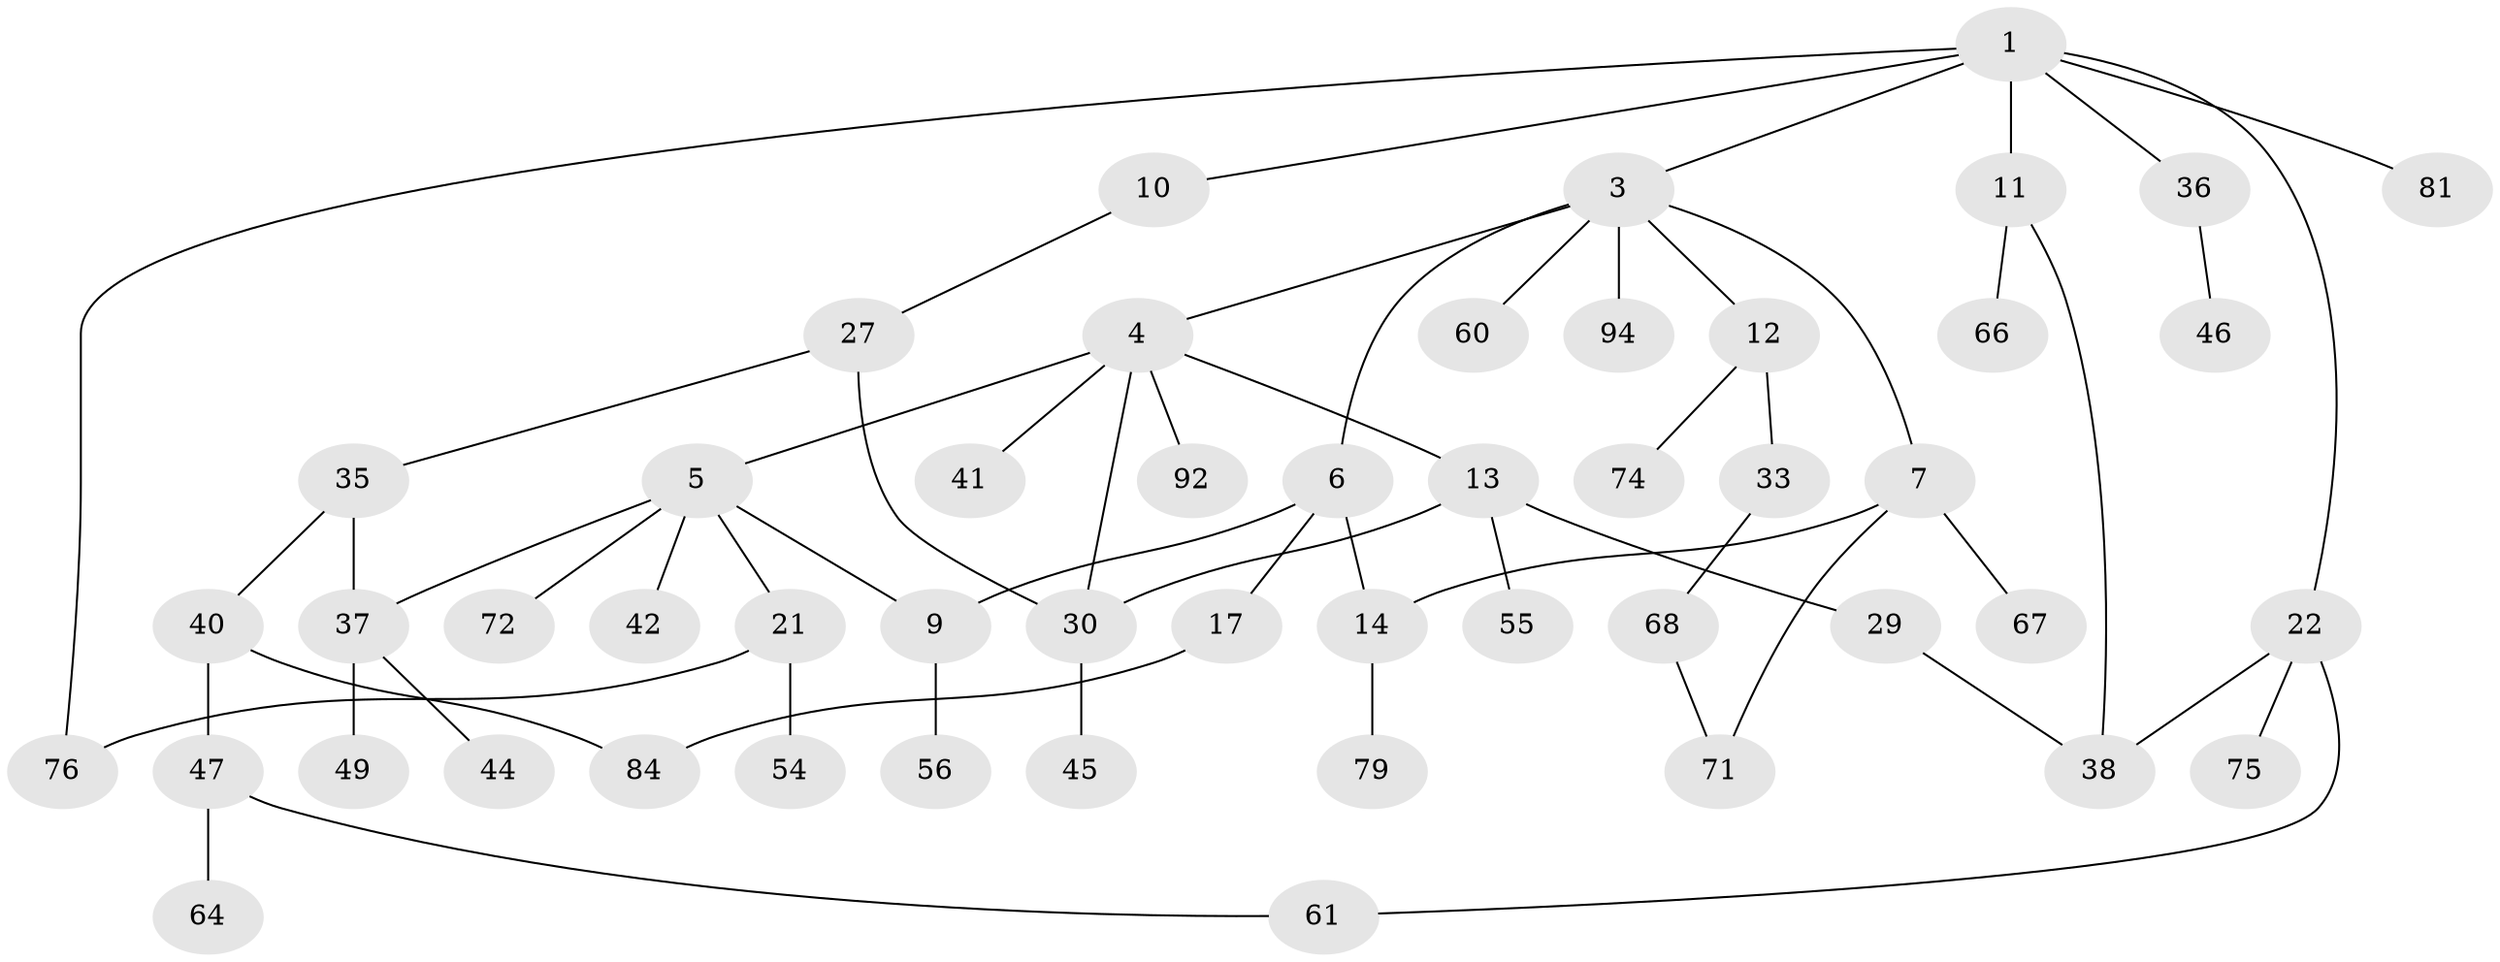 // original degree distribution, {7: 0.03, 4: 0.08, 6: 0.01, 5: 0.02, 2: 0.27, 3: 0.2, 1: 0.39}
// Generated by graph-tools (version 1.1) at 2025/16/03/04/25 18:16:58]
// undirected, 50 vertices, 60 edges
graph export_dot {
graph [start="1"]
  node [color=gray90,style=filled];
  1 [super="+2+69+93"];
  3;
  4 [super="+8+15+63"];
  5;
  6;
  7 [super="+58+31+73"];
  9 [super="+50"];
  10 [super="+18"];
  11 [super="+39+23"];
  12;
  13 [super="+16"];
  14 [super="+59"];
  17 [super="+25"];
  21 [super="+52+88+26+28"];
  22 [super="+32"];
  27;
  29 [super="+86"];
  30 [super="+98+57"];
  33 [super="+43"];
  35;
  36 [super="+90"];
  37 [super="+87"];
  38 [super="+65+53"];
  40;
  41;
  42 [super="+51"];
  44;
  45;
  46 [super="+48+83"];
  47;
  49;
  54;
  55;
  56;
  60 [super="+62+78"];
  61;
  64;
  66 [super="+97"];
  67 [super="+95"];
  68;
  71;
  72;
  74;
  75 [super="+85"];
  76;
  79;
  81;
  84;
  92;
  94;
  1 -- 3;
  1 -- 10;
  1 -- 36;
  1 -- 81;
  1 -- 11;
  1 -- 76;
  1 -- 22;
  3 -- 4;
  3 -- 6;
  3 -- 7;
  3 -- 12;
  3 -- 60;
  3 -- 94;
  4 -- 5;
  4 -- 13;
  4 -- 92;
  4 -- 41;
  4 -- 30;
  5 -- 21;
  5 -- 37;
  5 -- 42;
  5 -- 72;
  5 -- 9;
  6 -- 9;
  6 -- 14;
  6 -- 17;
  7 -- 71;
  7 -- 67 [weight=2];
  7 -- 14;
  9 -- 56;
  10 -- 27;
  11 -- 38;
  11 -- 66;
  12 -- 33;
  12 -- 74;
  13 -- 29;
  13 -- 55;
  13 -- 30;
  14 -- 79;
  17 -- 84;
  21 -- 54;
  21 -- 76;
  22 -- 38;
  22 -- 61;
  22 -- 75;
  27 -- 30;
  27 -- 35;
  29 -- 38;
  30 -- 45;
  33 -- 68;
  35 -- 40;
  35 -- 37;
  36 -- 46;
  37 -- 44;
  37 -- 49;
  40 -- 47;
  40 -- 84;
  47 -- 64;
  47 -- 61;
  68 -- 71;
}
